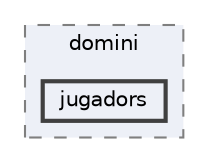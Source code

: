 digraph "FONTS/domini/jugadors"
{
 // INTERACTIVE_SVG=YES
 // LATEX_PDF_SIZE
  bgcolor="transparent";
  edge [fontname=Helvetica,fontsize=10,labelfontname=Helvetica,labelfontsize=10];
  node [fontname=Helvetica,fontsize=10,shape=box,height=0.2,width=0.4];
  compound=true
  subgraph clusterdir_60ffa9a09e134cab5047f77c04d9a249 {
    graph [ bgcolor="#edf0f7", pencolor="grey50", label="domini", fontname=Helvetica,fontsize=10 style="filled,dashed", URL="dir_60ffa9a09e134cab5047f77c04d9a249.html",tooltip=""]
  dir_fe62e53258e72d8ef907730f72338745 [label="jugadors", fillcolor="#edf0f7", color="grey25", style="filled,bold", URL="dir_fe62e53258e72d8ef907730f72338745.html",tooltip=""];
  }
}
